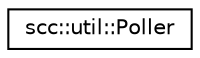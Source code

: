 digraph "Graphical Class Hierarchy"
{
 // LATEX_PDF_SIZE
  edge [fontname="Helvetica",fontsize="10",labelfontname="Helvetica",labelfontsize="10"];
  node [fontname="Helvetica",fontsize="10",shape=record];
  rankdir="LR";
  Node0 [label="scc::util::Poller",height=0.2,width=0.4,color="black", fillcolor="white", style="filled",URL="$dc/d7d/classscc_1_1util_1_1Poller.html",tooltip="Poller which allows polling of generic file descriptors for various events."];
}
